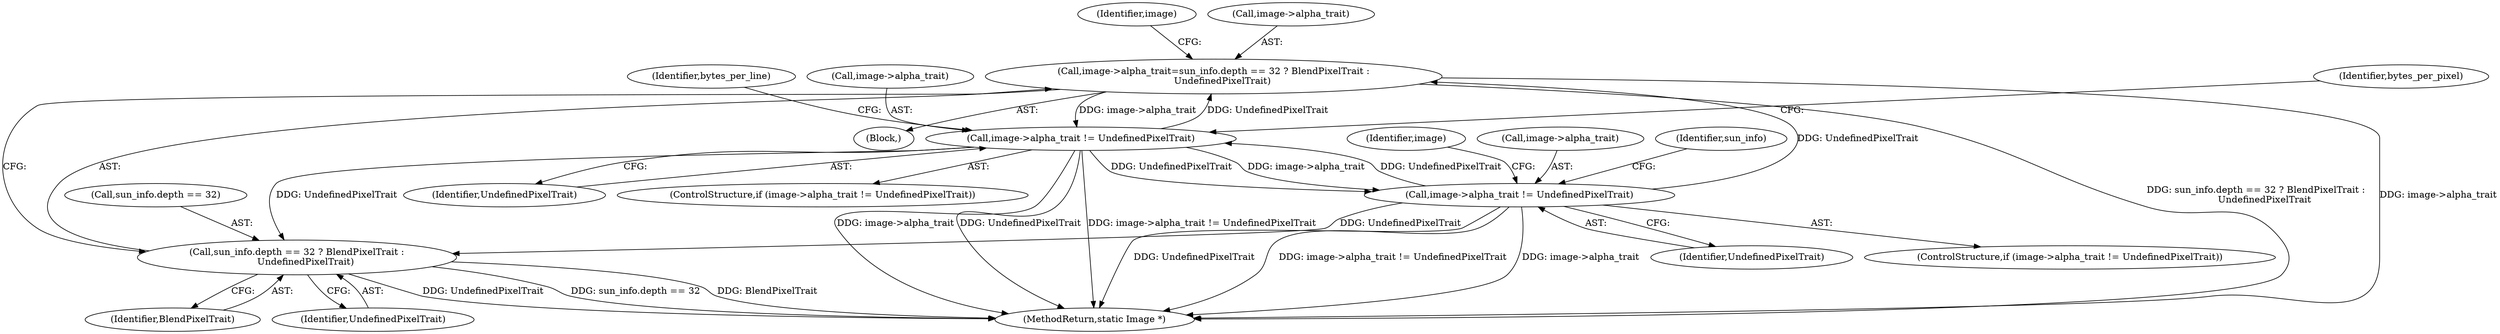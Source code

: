 digraph "0_ImageMagick_b8f17d08b7418204bf8a05a5c24e87b2fc395b75@pointer" {
"1000677" [label="(Call,image->alpha_trait=sun_info.depth == 32 ? BlendPixelTrait :\n      UndefinedPixelTrait)"];
"1001429" [label="(Call,image->alpha_trait != UndefinedPixelTrait)"];
"1001322" [label="(Call,image->alpha_trait != UndefinedPixelTrait)"];
"1000677" [label="(Call,image->alpha_trait=sun_info.depth == 32 ? BlendPixelTrait :\n      UndefinedPixelTrait)"];
"1000681" [label="(Call,sun_info.depth == 32 ? BlendPixelTrait :\n      UndefinedPixelTrait)"];
"1001429" [label="(Call,image->alpha_trait != UndefinedPixelTrait)"];
"1001323" [label="(Call,image->alpha_trait)"];
"1000681" [label="(Call,sun_info.depth == 32 ? BlendPixelTrait :\n      UndefinedPixelTrait)"];
"1001322" [label="(Call,image->alpha_trait != UndefinedPixelTrait)"];
"1001435" [label="(Identifier,image)"];
"1001326" [label="(Identifier,UndefinedPixelTrait)"];
"1000677" [label="(Call,image->alpha_trait=sun_info.depth == 32 ? BlendPixelTrait :\n      UndefinedPixelTrait)"];
"1001321" [label="(ControlStructure,if (image->alpha_trait != UndefinedPixelTrait))"];
"1001707" [label="(MethodReturn,static Image *)"];
"1001433" [label="(Identifier,UndefinedPixelTrait)"];
"1000691" [label="(Identifier,image)"];
"1000687" [label="(Identifier,BlendPixelTrait)"];
"1001430" [label="(Call,image->alpha_trait)"];
"1001328" [label="(Identifier,bytes_per_pixel)"];
"1001444" [label="(Identifier,sun_info)"];
"1001428" [label="(ControlStructure,if (image->alpha_trait != UndefinedPixelTrait))"];
"1000682" [label="(Call,sun_info.depth == 32)"];
"1001331" [label="(Identifier,bytes_per_line)"];
"1000209" [label="(Block,)"];
"1000678" [label="(Call,image->alpha_trait)"];
"1000688" [label="(Identifier,UndefinedPixelTrait)"];
"1000677" -> "1000209"  [label="AST: "];
"1000677" -> "1000681"  [label="CFG: "];
"1000678" -> "1000677"  [label="AST: "];
"1000681" -> "1000677"  [label="AST: "];
"1000691" -> "1000677"  [label="CFG: "];
"1000677" -> "1001707"  [label="DDG: sun_info.depth == 32 ? BlendPixelTrait :\n      UndefinedPixelTrait"];
"1000677" -> "1001707"  [label="DDG: image->alpha_trait"];
"1001429" -> "1000677"  [label="DDG: UndefinedPixelTrait"];
"1001322" -> "1000677"  [label="DDG: UndefinedPixelTrait"];
"1000677" -> "1001322"  [label="DDG: image->alpha_trait"];
"1001429" -> "1001428"  [label="AST: "];
"1001429" -> "1001433"  [label="CFG: "];
"1001430" -> "1001429"  [label="AST: "];
"1001433" -> "1001429"  [label="AST: "];
"1001435" -> "1001429"  [label="CFG: "];
"1001444" -> "1001429"  [label="CFG: "];
"1001429" -> "1001707"  [label="DDG: UndefinedPixelTrait"];
"1001429" -> "1001707"  [label="DDG: image->alpha_trait != UndefinedPixelTrait"];
"1001429" -> "1001707"  [label="DDG: image->alpha_trait"];
"1001429" -> "1000681"  [label="DDG: UndefinedPixelTrait"];
"1001429" -> "1001322"  [label="DDG: UndefinedPixelTrait"];
"1001322" -> "1001429"  [label="DDG: image->alpha_trait"];
"1001322" -> "1001429"  [label="DDG: UndefinedPixelTrait"];
"1001322" -> "1001321"  [label="AST: "];
"1001322" -> "1001326"  [label="CFG: "];
"1001323" -> "1001322"  [label="AST: "];
"1001326" -> "1001322"  [label="AST: "];
"1001328" -> "1001322"  [label="CFG: "];
"1001331" -> "1001322"  [label="CFG: "];
"1001322" -> "1001707"  [label="DDG: UndefinedPixelTrait"];
"1001322" -> "1001707"  [label="DDG: image->alpha_trait != UndefinedPixelTrait"];
"1001322" -> "1001707"  [label="DDG: image->alpha_trait"];
"1001322" -> "1000681"  [label="DDG: UndefinedPixelTrait"];
"1000681" -> "1000687"  [label="CFG: "];
"1000681" -> "1000688"  [label="CFG: "];
"1000682" -> "1000681"  [label="AST: "];
"1000687" -> "1000681"  [label="AST: "];
"1000688" -> "1000681"  [label="AST: "];
"1000681" -> "1001707"  [label="DDG: sun_info.depth == 32"];
"1000681" -> "1001707"  [label="DDG: BlendPixelTrait"];
"1000681" -> "1001707"  [label="DDG: UndefinedPixelTrait"];
}

